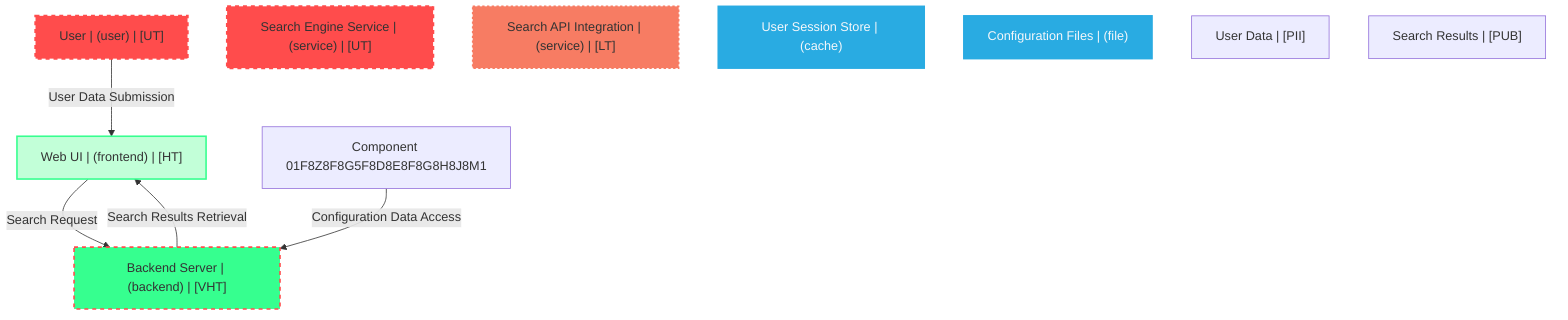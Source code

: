 graph TB
  node_01F8Z8F8G5F8D8E8F8G8H8J8S7["User | (user) | [UT]"]:::untrusted
  node_01F8Z8F8G5F8D8E8F8G8H8J8T8["Search Engine Service | (service) | [UT]"]:::untrusted
  node_01F8Z8F8G5F8D8E8F8G8H8J8N2["Web UI | (frontend) | [HT]"]:::highTrust
  node_01F8Z8F8G5F8D8E8F8G8H8J8O3["Backend Server | (backend) | [VHT]"]:::veryHighTrust
  node_01F8Z8F8G5F8D8E8F8G8H8J8P4["Search API Integration | (service) | [LT]"]:::lowTrust
  node_01F8Z8F8G5F8D8E8F8G8H8J8Q5["User Session Store | (cache)"]:::dataStore
  node_01F8Z8F8G5F8D8E8F8G8H8J8R6["Configuration Files | (file)"]:::dataStore
  node_01F8Z8F8G5F8D8E8F8G8H8J8K9["User Data | [PII]"]:::dataAsset,pii
  node_01F8Z8F8G5F8D8E8F8G8H8J8L0["Search Results | [PUB]"]:::dataAsset,public
  node_01F8Z8F8G5F8D8E8F8G8H8J8M1["Component 01F8Z8F8G5F8D8E8F8G8H8J8M1"]:::process,untrusted

  node_01F8Z8F8G5F8D8E8F8G8H8J8S7 -->|User Data Submission| node_01F8Z8F8G5F8D8E8F8G8H8J8N2:::encryptedFlow
  node_01F8Z8F8G5F8D8E8F8G8H8J8N2 -->|Search Request| node_01F8Z8F8G5F8D8E8F8G8H8J8O3:::encryptedFlow
  node_01F8Z8F8G5F8D8E8F8G8H8J8O3 -->|Search Results Retrieval| node_01F8Z8F8G5F8D8E8F8G8H8J8N2:::encryptedFlow
  node_01F8Z8F8G5F8D8E8F8G8H8J8M1 -->|Configuration Data Access| node_01F8Z8F8G5F8D8E8F8G8H8J8O3:::unencryptedFlow

  classDef externalEntity fill:#FF4C4C,stroke:#FF4C4C,stroke-width:2px,color:#F5F7FA
  classDef process fill:#36FF8F,stroke:#36FF8F,stroke-width:2px,color:#0B0D17
  classDef dataStore fill:#29ABE2,stroke:#29ABE2,stroke-width:2px,color:#F5F7FA
  classDef dataAsset fill:#A259FF,stroke:#c3a4ff,stroke-width:2px,color:#F5F7FA
  classDef untrusted fill:#FF4C4C,stroke:#FF4C4C,stroke-width:3px,stroke-dasharray:5 5
  classDef lowTrust fill:#f77c63,stroke:#f77c63,stroke-width:2px,stroke-dasharray:3 3
  classDef mediumTrust fill:#FFD300,stroke:#FFD300,stroke-width:2px
  classDef highTrust fill:#C2FFD8,stroke:#36FF8F,stroke-width:2px
  classDef veryHighTrust fill:#36FF8F,stroke:#36FF8F,stroke-width:3px
  classDef public fill:#C2FFD8,stroke:#36FF8F,stroke-width:1px
  classDef internal fill:#FFF2B3,stroke:#FFD300,stroke-width:1px
  classDef confidential fill:#FFB3B3,stroke:#FF4C4C,stroke-width:2px
  classDef restricted fill:#FF4C4C,stroke:#FF4C4C,stroke-width:3px
  classDef pii fill:#ffa1ad,stroke:#A259FF,stroke-width:2px
  classDef pci fill:#FF4C4C,stroke:#FF4C4C,stroke-width:3px
  classDef phi fill:#ffa1ad,stroke:#A259FF,stroke-width:3px
  classDef encryptedFlow stroke:#36FF8F,stroke-width:2px
  classDef unencryptedFlow stroke:#FF4C4C,stroke-width:2px,stroke-dasharray:5 5
  classDef authenticatedFlow stroke:#29ABE2,stroke-width:2px
  classDef trustBoundary fill:transparent,stroke:#2E3440,stroke-width:3px,stroke-dasharray:10 5